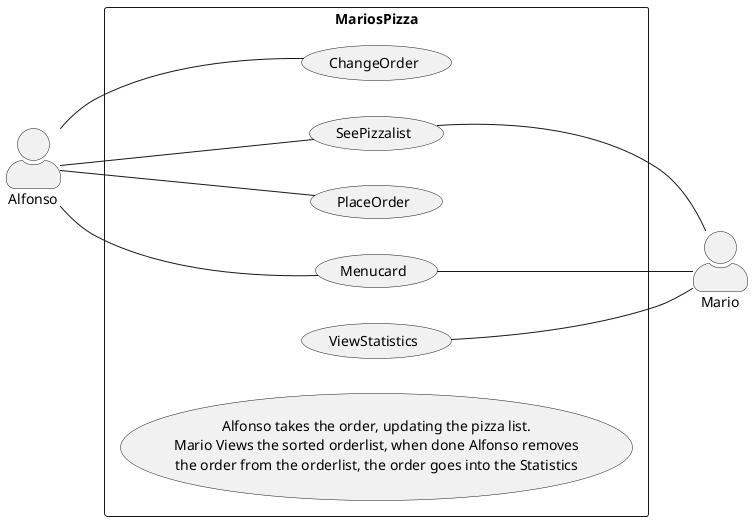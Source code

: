     @startuml
left to right direction
skinparam packageStyle rectangle
skinparam actorStyle awesome

actor Mario
actor Alfonso
rectangle MariosPizza  {


Alfonso -- (ChangeOrder)
Alfonso -- (SeePizzalist)
Alfonso -- (PlaceOrder)
Alfonso --(Menucard)


(ViewStatistics) -- Mario
(SeePizzalist) -- Mario
(Menucard) -- Mario



usecase UC1 as "
Alfonso takes the order, updating the pizza list.
Mario Views the sorted orderlist, when done Alfonso removes
the order from the orderlist, the order goes into the Statistics
"
@enduml
